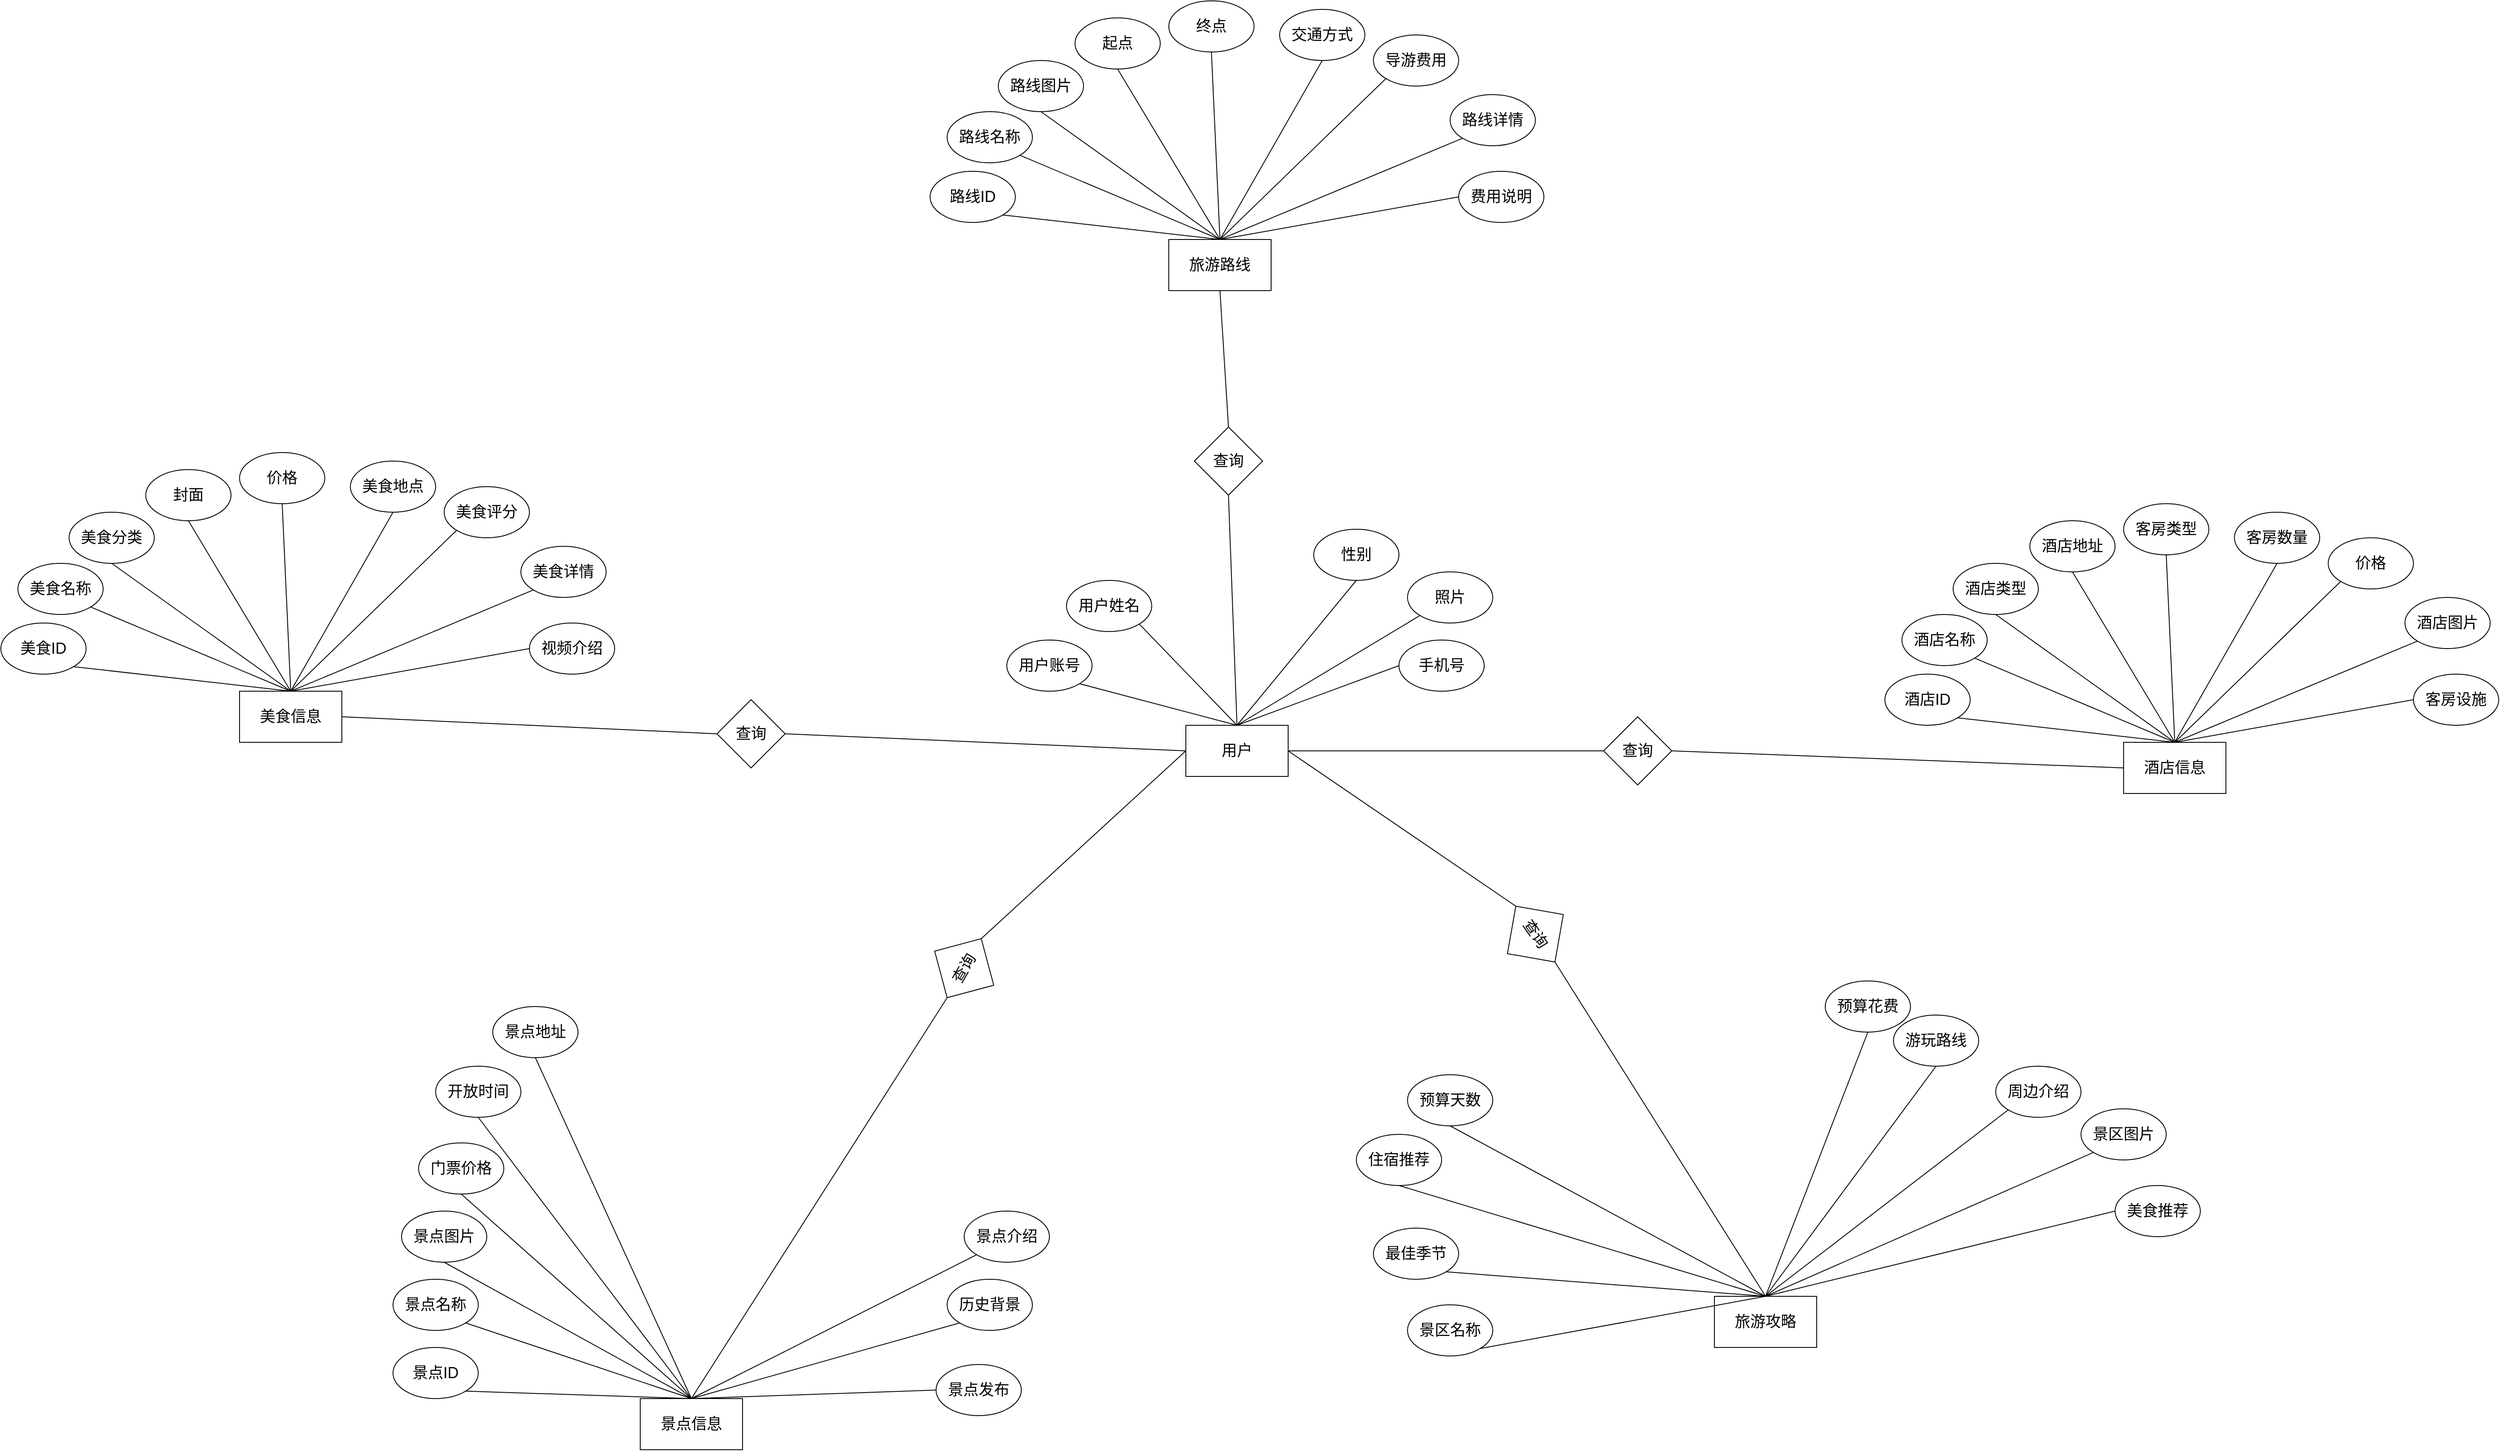 <mxfile version="26.1.0">
  <diagram name="第 1 页" id="O3qDIk_rTRhzeq1MKPPP">
    <mxGraphModel dx="4765" dy="2696" grid="1" gridSize="10" guides="1" tooltips="1" connect="1" arrows="1" fold="1" page="1" pageScale="1" pageWidth="827" pageHeight="1169" math="0" shadow="0">
      <root>
        <mxCell id="0" />
        <mxCell id="1" parent="0" />
        <mxCell id="qXPxcM11ZACjKNrQmsFE-1" value="&lt;font style=&quot;font-size: 18px;&quot;&gt;用户&lt;/font&gt;" style="rounded=0;whiteSpace=wrap;html=1;" parent="1" vertex="1">
          <mxGeometry x="350" y="340" width="120" height="60" as="geometry" />
        </mxCell>
        <mxCell id="qXPxcM11ZACjKNrQmsFE-2" value="&lt;font style=&quot;font-size: 18px;&quot;&gt;用户账号&lt;/font&gt;" style="ellipse;whiteSpace=wrap;html=1;" parent="1" vertex="1">
          <mxGeometry x="140" y="240" width="100" height="60" as="geometry" />
        </mxCell>
        <mxCell id="qXPxcM11ZACjKNrQmsFE-3" value="&lt;font style=&quot;font-size: 18px;&quot;&gt;用户姓名&lt;/font&gt;" style="ellipse;whiteSpace=wrap;html=1;" parent="1" vertex="1">
          <mxGeometry x="210" y="170" width="100" height="60" as="geometry" />
        </mxCell>
        <mxCell id="qXPxcM11ZACjKNrQmsFE-4" value="&lt;font style=&quot;font-size: 18px;&quot;&gt;性别&lt;/font&gt;" style="ellipse;whiteSpace=wrap;html=1;" parent="1" vertex="1">
          <mxGeometry x="500" y="110" width="100" height="60" as="geometry" />
        </mxCell>
        <mxCell id="qXPxcM11ZACjKNrQmsFE-5" value="&lt;font style=&quot;font-size: 18px;&quot;&gt;照片&lt;/font&gt;" style="ellipse;whiteSpace=wrap;html=1;" parent="1" vertex="1">
          <mxGeometry x="610" y="160" width="100" height="60" as="geometry" />
        </mxCell>
        <mxCell id="qXPxcM11ZACjKNrQmsFE-6" value="&lt;font style=&quot;font-size: 18px;&quot;&gt;手机号&lt;/font&gt;" style="ellipse;whiteSpace=wrap;html=1;" parent="1" vertex="1">
          <mxGeometry x="600" y="240" width="100" height="60" as="geometry" />
        </mxCell>
        <mxCell id="qXPxcM11ZACjKNrQmsFE-7" value="" style="endArrow=none;html=1;rounded=0;entryX=1;entryY=1;entryDx=0;entryDy=0;exitX=0.5;exitY=0;exitDx=0;exitDy=0;" parent="1" source="qXPxcM11ZACjKNrQmsFE-1" target="qXPxcM11ZACjKNrQmsFE-2" edge="1">
          <mxGeometry width="50" height="50" relative="1" as="geometry">
            <mxPoint x="390" y="390" as="sourcePoint" />
            <mxPoint x="440" y="340" as="targetPoint" />
          </mxGeometry>
        </mxCell>
        <mxCell id="qXPxcM11ZACjKNrQmsFE-8" value="" style="endArrow=none;html=1;rounded=0;entryX=0.5;entryY=1;entryDx=0;entryDy=0;exitX=0.5;exitY=0;exitDx=0;exitDy=0;" parent="1" source="qXPxcM11ZACjKNrQmsFE-1" target="qXPxcM11ZACjKNrQmsFE-4" edge="1">
          <mxGeometry width="50" height="50" relative="1" as="geometry">
            <mxPoint x="420" y="350" as="sourcePoint" />
            <mxPoint x="235" y="301" as="targetPoint" />
          </mxGeometry>
        </mxCell>
        <mxCell id="qXPxcM11ZACjKNrQmsFE-9" value="" style="endArrow=none;html=1;rounded=0;entryX=1;entryY=1;entryDx=0;entryDy=0;exitX=0.5;exitY=0;exitDx=0;exitDy=0;" parent="1" source="qXPxcM11ZACjKNrQmsFE-1" target="qXPxcM11ZACjKNrQmsFE-3" edge="1">
          <mxGeometry width="50" height="50" relative="1" as="geometry">
            <mxPoint x="420" y="350" as="sourcePoint" />
            <mxPoint x="420" y="190" as="targetPoint" />
          </mxGeometry>
        </mxCell>
        <mxCell id="qXPxcM11ZACjKNrQmsFE-10" value="" style="endArrow=none;html=1;rounded=0;entryX=0;entryY=1;entryDx=0;entryDy=0;exitX=0.5;exitY=0;exitDx=0;exitDy=0;" parent="1" source="qXPxcM11ZACjKNrQmsFE-1" target="qXPxcM11ZACjKNrQmsFE-5" edge="1">
          <mxGeometry width="50" height="50" relative="1" as="geometry">
            <mxPoint x="420" y="350" as="sourcePoint" />
            <mxPoint x="305" y="231" as="targetPoint" />
          </mxGeometry>
        </mxCell>
        <mxCell id="qXPxcM11ZACjKNrQmsFE-11" value="" style="endArrow=none;html=1;rounded=0;entryX=0;entryY=0.5;entryDx=0;entryDy=0;exitX=0.5;exitY=0;exitDx=0;exitDy=0;" parent="1" source="qXPxcM11ZACjKNrQmsFE-1" target="qXPxcM11ZACjKNrQmsFE-6" edge="1">
          <mxGeometry width="50" height="50" relative="1" as="geometry">
            <mxPoint x="420" y="350" as="sourcePoint" />
            <mxPoint x="545" y="231" as="targetPoint" />
          </mxGeometry>
        </mxCell>
        <mxCell id="qXPxcM11ZACjKNrQmsFE-31" value="&lt;font style=&quot;font-size: 18px;&quot;&gt;美食信息&lt;/font&gt;" style="rounded=0;whiteSpace=wrap;html=1;" parent="1" vertex="1">
          <mxGeometry x="-760" y="300" width="120" height="60" as="geometry" />
        </mxCell>
        <mxCell id="qXPxcM11ZACjKNrQmsFE-32" value="&lt;font style=&quot;font-size: 18px;&quot;&gt;美食ID&lt;/font&gt;" style="ellipse;whiteSpace=wrap;html=1;" parent="1" vertex="1">
          <mxGeometry x="-1040" y="220" width="100" height="60" as="geometry" />
        </mxCell>
        <mxCell id="qXPxcM11ZACjKNrQmsFE-33" value="&lt;font style=&quot;font-size: 18px;&quot;&gt;美食名称&lt;/font&gt;" style="ellipse;whiteSpace=wrap;html=1;" parent="1" vertex="1">
          <mxGeometry x="-1020" y="150" width="100" height="60" as="geometry" />
        </mxCell>
        <mxCell id="qXPxcM11ZACjKNrQmsFE-34" value="&lt;font style=&quot;font-size: 18px;&quot;&gt;美食分类&lt;/font&gt;" style="ellipse;whiteSpace=wrap;html=1;" parent="1" vertex="1">
          <mxGeometry x="-960" y="90" width="100" height="60" as="geometry" />
        </mxCell>
        <mxCell id="qXPxcM11ZACjKNrQmsFE-35" value="&lt;font style=&quot;font-size: 18px;&quot;&gt;美食评分&lt;/font&gt;" style="ellipse;whiteSpace=wrap;html=1;" parent="1" vertex="1">
          <mxGeometry x="-520" y="60" width="100" height="60" as="geometry" />
        </mxCell>
        <mxCell id="qXPxcM11ZACjKNrQmsFE-36" value="&lt;span style=&quot;font-size: 18px;&quot;&gt;视频介绍&lt;/span&gt;" style="ellipse;whiteSpace=wrap;html=1;" parent="1" vertex="1">
          <mxGeometry x="-420" y="220" width="100" height="60" as="geometry" />
        </mxCell>
        <mxCell id="qXPxcM11ZACjKNrQmsFE-37" value="" style="endArrow=none;html=1;rounded=0;entryX=1;entryY=1;entryDx=0;entryDy=0;exitX=0.5;exitY=0;exitDx=0;exitDy=0;" parent="1" source="qXPxcM11ZACjKNrQmsFE-31" target="qXPxcM11ZACjKNrQmsFE-32" edge="1">
          <mxGeometry width="50" height="50" relative="1" as="geometry">
            <mxPoint x="-720" y="350" as="sourcePoint" />
            <mxPoint x="-670" y="300" as="targetPoint" />
          </mxGeometry>
        </mxCell>
        <mxCell id="qXPxcM11ZACjKNrQmsFE-38" value="" style="endArrow=none;html=1;rounded=0;entryX=0.5;entryY=1;entryDx=0;entryDy=0;exitX=0.5;exitY=0;exitDx=0;exitDy=0;" parent="1" source="qXPxcM11ZACjKNrQmsFE-31" target="qXPxcM11ZACjKNrQmsFE-34" edge="1">
          <mxGeometry width="50" height="50" relative="1" as="geometry">
            <mxPoint x="-690" y="310" as="sourcePoint" />
            <mxPoint x="-875" y="261" as="targetPoint" />
          </mxGeometry>
        </mxCell>
        <mxCell id="qXPxcM11ZACjKNrQmsFE-39" value="" style="endArrow=none;html=1;rounded=0;entryX=1;entryY=1;entryDx=0;entryDy=0;exitX=0.5;exitY=0;exitDx=0;exitDy=0;" parent="1" source="qXPxcM11ZACjKNrQmsFE-31" target="qXPxcM11ZACjKNrQmsFE-33" edge="1">
          <mxGeometry width="50" height="50" relative="1" as="geometry">
            <mxPoint x="-690" y="310" as="sourcePoint" />
            <mxPoint x="-690" y="150" as="targetPoint" />
          </mxGeometry>
        </mxCell>
        <mxCell id="qXPxcM11ZACjKNrQmsFE-40" value="" style="endArrow=none;html=1;rounded=0;entryX=0;entryY=1;entryDx=0;entryDy=0;exitX=0.5;exitY=0;exitDx=0;exitDy=0;" parent="1" source="qXPxcM11ZACjKNrQmsFE-31" target="qXPxcM11ZACjKNrQmsFE-35" edge="1">
          <mxGeometry width="50" height="50" relative="1" as="geometry">
            <mxPoint x="-690" y="310" as="sourcePoint" />
            <mxPoint x="-805" y="191" as="targetPoint" />
          </mxGeometry>
        </mxCell>
        <mxCell id="qXPxcM11ZACjKNrQmsFE-41" value="" style="endArrow=none;html=1;rounded=0;entryX=0;entryY=0.5;entryDx=0;entryDy=0;exitX=0.5;exitY=0;exitDx=0;exitDy=0;" parent="1" source="qXPxcM11ZACjKNrQmsFE-31" target="qXPxcM11ZACjKNrQmsFE-36" edge="1">
          <mxGeometry width="50" height="50" relative="1" as="geometry">
            <mxPoint x="-690" y="310" as="sourcePoint" />
            <mxPoint x="-565" y="191" as="targetPoint" />
          </mxGeometry>
        </mxCell>
        <mxCell id="qXPxcM11ZACjKNrQmsFE-42" value="&lt;font style=&quot;font-size: 18px;&quot;&gt;封面&lt;/font&gt;" style="ellipse;whiteSpace=wrap;html=1;" parent="1" vertex="1">
          <mxGeometry x="-870" y="40" width="100" height="60" as="geometry" />
        </mxCell>
        <mxCell id="qXPxcM11ZACjKNrQmsFE-43" value="&lt;font style=&quot;font-size: 18px;&quot;&gt;价格&lt;/font&gt;" style="ellipse;whiteSpace=wrap;html=1;" parent="1" vertex="1">
          <mxGeometry x="-760" y="20" width="100" height="60" as="geometry" />
        </mxCell>
        <mxCell id="qXPxcM11ZACjKNrQmsFE-44" value="&lt;font style=&quot;font-size: 18px;&quot;&gt;美食地点&lt;/font&gt;" style="ellipse;whiteSpace=wrap;html=1;" parent="1" vertex="1">
          <mxGeometry x="-630" y="30" width="100" height="60" as="geometry" />
        </mxCell>
        <mxCell id="qXPxcM11ZACjKNrQmsFE-45" value="&lt;font style=&quot;font-size: 18px;&quot;&gt;美食详情&lt;/font&gt;" style="ellipse;whiteSpace=wrap;html=1;" parent="1" vertex="1">
          <mxGeometry x="-430" y="130" width="100" height="60" as="geometry" />
        </mxCell>
        <mxCell id="qXPxcM11ZACjKNrQmsFE-46" value="" style="endArrow=none;html=1;rounded=0;entryX=0.5;entryY=1;entryDx=0;entryDy=0;exitX=0.5;exitY=0;exitDx=0;exitDy=0;" parent="1" source="qXPxcM11ZACjKNrQmsFE-31" target="qXPxcM11ZACjKNrQmsFE-42" edge="1">
          <mxGeometry width="50" height="50" relative="1" as="geometry">
            <mxPoint x="-720" y="230" as="sourcePoint" />
            <mxPoint x="-670" y="180" as="targetPoint" />
          </mxGeometry>
        </mxCell>
        <mxCell id="qXPxcM11ZACjKNrQmsFE-47" value="" style="endArrow=none;html=1;rounded=0;entryX=0.5;entryY=1;entryDx=0;entryDy=0;exitX=0.5;exitY=0;exitDx=0;exitDy=0;" parent="1" source="qXPxcM11ZACjKNrQmsFE-31" target="qXPxcM11ZACjKNrQmsFE-43" edge="1">
          <mxGeometry width="50" height="50" relative="1" as="geometry">
            <mxPoint x="-690" y="310" as="sourcePoint" />
            <mxPoint x="-810" y="110" as="targetPoint" />
          </mxGeometry>
        </mxCell>
        <mxCell id="qXPxcM11ZACjKNrQmsFE-48" value="" style="endArrow=none;html=1;rounded=0;entryX=0.5;entryY=1;entryDx=0;entryDy=0;exitX=0.5;exitY=0;exitDx=0;exitDy=0;" parent="1" source="qXPxcM11ZACjKNrQmsFE-31" target="qXPxcM11ZACjKNrQmsFE-44" edge="1">
          <mxGeometry width="50" height="50" relative="1" as="geometry">
            <mxPoint x="-690" y="310" as="sourcePoint" />
            <mxPoint x="-700" y="90" as="targetPoint" />
          </mxGeometry>
        </mxCell>
        <mxCell id="qXPxcM11ZACjKNrQmsFE-49" value="" style="endArrow=none;html=1;rounded=0;entryX=0;entryY=1;entryDx=0;entryDy=0;exitX=0.5;exitY=0;exitDx=0;exitDy=0;" parent="1" source="qXPxcM11ZACjKNrQmsFE-31" target="qXPxcM11ZACjKNrQmsFE-45" edge="1">
          <mxGeometry width="50" height="50" relative="1" as="geometry">
            <mxPoint x="-690" y="310" as="sourcePoint" />
            <mxPoint x="-570" y="100" as="targetPoint" />
          </mxGeometry>
        </mxCell>
        <mxCell id="qXPxcM11ZACjKNrQmsFE-50" value="&lt;font style=&quot;font-size: 18px;&quot;&gt;旅游路线&lt;/font&gt;" style="rounded=0;whiteSpace=wrap;html=1;" parent="1" vertex="1">
          <mxGeometry x="330" y="-230" width="120" height="60" as="geometry" />
        </mxCell>
        <mxCell id="qXPxcM11ZACjKNrQmsFE-51" value="&lt;font style=&quot;font-size: 18px;&quot;&gt;路线ID&lt;/font&gt;" style="ellipse;whiteSpace=wrap;html=1;" parent="1" vertex="1">
          <mxGeometry x="50" y="-310" width="100" height="60" as="geometry" />
        </mxCell>
        <mxCell id="qXPxcM11ZACjKNrQmsFE-52" value="&lt;font style=&quot;font-size: 18px;&quot;&gt;路线名称&lt;/font&gt;" style="ellipse;whiteSpace=wrap;html=1;" parent="1" vertex="1">
          <mxGeometry x="70" y="-380" width="100" height="60" as="geometry" />
        </mxCell>
        <mxCell id="qXPxcM11ZACjKNrQmsFE-53" value="&lt;font style=&quot;font-size: 18px;&quot;&gt;路线图片&lt;/font&gt;" style="ellipse;whiteSpace=wrap;html=1;" parent="1" vertex="1">
          <mxGeometry x="130" y="-440" width="100" height="60" as="geometry" />
        </mxCell>
        <mxCell id="qXPxcM11ZACjKNrQmsFE-54" value="&lt;font style=&quot;font-size: 18px;&quot;&gt;导游费用&lt;/font&gt;" style="ellipse;whiteSpace=wrap;html=1;" parent="1" vertex="1">
          <mxGeometry x="570" y="-470" width="100" height="60" as="geometry" />
        </mxCell>
        <mxCell id="qXPxcM11ZACjKNrQmsFE-55" value="&lt;span style=&quot;font-size: 18px;&quot;&gt;费用说明&lt;/span&gt;" style="ellipse;whiteSpace=wrap;html=1;" parent="1" vertex="1">
          <mxGeometry x="670" y="-310" width="100" height="60" as="geometry" />
        </mxCell>
        <mxCell id="qXPxcM11ZACjKNrQmsFE-56" value="" style="endArrow=none;html=1;rounded=0;entryX=1;entryY=1;entryDx=0;entryDy=0;exitX=0.5;exitY=0;exitDx=0;exitDy=0;" parent="1" source="qXPxcM11ZACjKNrQmsFE-50" target="qXPxcM11ZACjKNrQmsFE-51" edge="1">
          <mxGeometry width="50" height="50" relative="1" as="geometry">
            <mxPoint x="370" y="-180" as="sourcePoint" />
            <mxPoint x="420" y="-230" as="targetPoint" />
          </mxGeometry>
        </mxCell>
        <mxCell id="qXPxcM11ZACjKNrQmsFE-57" value="" style="endArrow=none;html=1;rounded=0;entryX=0.5;entryY=1;entryDx=0;entryDy=0;exitX=0.5;exitY=0;exitDx=0;exitDy=0;" parent="1" source="qXPxcM11ZACjKNrQmsFE-50" target="qXPxcM11ZACjKNrQmsFE-53" edge="1">
          <mxGeometry width="50" height="50" relative="1" as="geometry">
            <mxPoint x="400" y="-220" as="sourcePoint" />
            <mxPoint x="215" y="-269" as="targetPoint" />
          </mxGeometry>
        </mxCell>
        <mxCell id="qXPxcM11ZACjKNrQmsFE-58" value="" style="endArrow=none;html=1;rounded=0;entryX=1;entryY=1;entryDx=0;entryDy=0;exitX=0.5;exitY=0;exitDx=0;exitDy=0;" parent="1" source="qXPxcM11ZACjKNrQmsFE-50" target="qXPxcM11ZACjKNrQmsFE-52" edge="1">
          <mxGeometry width="50" height="50" relative="1" as="geometry">
            <mxPoint x="400" y="-220" as="sourcePoint" />
            <mxPoint x="400" y="-380" as="targetPoint" />
          </mxGeometry>
        </mxCell>
        <mxCell id="qXPxcM11ZACjKNrQmsFE-59" value="" style="endArrow=none;html=1;rounded=0;entryX=0;entryY=1;entryDx=0;entryDy=0;exitX=0.5;exitY=0;exitDx=0;exitDy=0;" parent="1" source="qXPxcM11ZACjKNrQmsFE-50" target="qXPxcM11ZACjKNrQmsFE-54" edge="1">
          <mxGeometry width="50" height="50" relative="1" as="geometry">
            <mxPoint x="400" y="-220" as="sourcePoint" />
            <mxPoint x="285" y="-339" as="targetPoint" />
          </mxGeometry>
        </mxCell>
        <mxCell id="qXPxcM11ZACjKNrQmsFE-60" value="" style="endArrow=none;html=1;rounded=0;entryX=0;entryY=0.5;entryDx=0;entryDy=0;exitX=0.5;exitY=0;exitDx=0;exitDy=0;" parent="1" source="qXPxcM11ZACjKNrQmsFE-50" target="qXPxcM11ZACjKNrQmsFE-55" edge="1">
          <mxGeometry width="50" height="50" relative="1" as="geometry">
            <mxPoint x="400" y="-220" as="sourcePoint" />
            <mxPoint x="525" y="-339" as="targetPoint" />
          </mxGeometry>
        </mxCell>
        <mxCell id="qXPxcM11ZACjKNrQmsFE-61" value="&lt;font style=&quot;font-size: 18px;&quot;&gt;起点&lt;/font&gt;" style="ellipse;whiteSpace=wrap;html=1;" parent="1" vertex="1">
          <mxGeometry x="220" y="-490" width="100" height="60" as="geometry" />
        </mxCell>
        <mxCell id="qXPxcM11ZACjKNrQmsFE-62" value="&lt;font style=&quot;font-size: 18px;&quot;&gt;终点&lt;/font&gt;" style="ellipse;whiteSpace=wrap;html=1;" parent="1" vertex="1">
          <mxGeometry x="330" y="-510" width="100" height="60" as="geometry" />
        </mxCell>
        <mxCell id="qXPxcM11ZACjKNrQmsFE-63" value="&lt;font style=&quot;font-size: 18px;&quot;&gt;交通方式&lt;/font&gt;" style="ellipse;whiteSpace=wrap;html=1;" parent="1" vertex="1">
          <mxGeometry x="460" y="-500" width="100" height="60" as="geometry" />
        </mxCell>
        <mxCell id="qXPxcM11ZACjKNrQmsFE-64" value="&lt;font style=&quot;font-size: 18px;&quot;&gt;路线详情&lt;/font&gt;" style="ellipse;whiteSpace=wrap;html=1;" parent="1" vertex="1">
          <mxGeometry x="660" y="-400" width="100" height="60" as="geometry" />
        </mxCell>
        <mxCell id="qXPxcM11ZACjKNrQmsFE-65" value="" style="endArrow=none;html=1;rounded=0;entryX=0.5;entryY=1;entryDx=0;entryDy=0;exitX=0.5;exitY=0;exitDx=0;exitDy=0;" parent="1" source="qXPxcM11ZACjKNrQmsFE-50" target="qXPxcM11ZACjKNrQmsFE-61" edge="1">
          <mxGeometry width="50" height="50" relative="1" as="geometry">
            <mxPoint x="370" y="-300" as="sourcePoint" />
            <mxPoint x="420" y="-350" as="targetPoint" />
          </mxGeometry>
        </mxCell>
        <mxCell id="qXPxcM11ZACjKNrQmsFE-66" value="" style="endArrow=none;html=1;rounded=0;entryX=0.5;entryY=1;entryDx=0;entryDy=0;exitX=0.5;exitY=0;exitDx=0;exitDy=0;" parent="1" source="qXPxcM11ZACjKNrQmsFE-50" target="qXPxcM11ZACjKNrQmsFE-62" edge="1">
          <mxGeometry width="50" height="50" relative="1" as="geometry">
            <mxPoint x="400" y="-220" as="sourcePoint" />
            <mxPoint x="280" y="-420" as="targetPoint" />
          </mxGeometry>
        </mxCell>
        <mxCell id="qXPxcM11ZACjKNrQmsFE-67" value="" style="endArrow=none;html=1;rounded=0;entryX=0.5;entryY=1;entryDx=0;entryDy=0;exitX=0.5;exitY=0;exitDx=0;exitDy=0;" parent="1" source="qXPxcM11ZACjKNrQmsFE-50" target="qXPxcM11ZACjKNrQmsFE-63" edge="1">
          <mxGeometry width="50" height="50" relative="1" as="geometry">
            <mxPoint x="400" y="-220" as="sourcePoint" />
            <mxPoint x="390" y="-440" as="targetPoint" />
          </mxGeometry>
        </mxCell>
        <mxCell id="qXPxcM11ZACjKNrQmsFE-68" value="" style="endArrow=none;html=1;rounded=0;entryX=0;entryY=1;entryDx=0;entryDy=0;exitX=0.5;exitY=0;exitDx=0;exitDy=0;" parent="1" source="qXPxcM11ZACjKNrQmsFE-50" target="qXPxcM11ZACjKNrQmsFE-64" edge="1">
          <mxGeometry width="50" height="50" relative="1" as="geometry">
            <mxPoint x="400" y="-220" as="sourcePoint" />
            <mxPoint x="520" y="-430" as="targetPoint" />
          </mxGeometry>
        </mxCell>
        <mxCell id="qXPxcM11ZACjKNrQmsFE-69" value="&lt;font style=&quot;font-size: 18px;&quot;&gt;酒店信息&lt;/font&gt;" style="rounded=0;whiteSpace=wrap;html=1;" parent="1" vertex="1">
          <mxGeometry x="1450" y="360" width="120" height="60" as="geometry" />
        </mxCell>
        <mxCell id="qXPxcM11ZACjKNrQmsFE-70" value="&lt;font style=&quot;font-size: 18px;&quot;&gt;酒店ID&lt;/font&gt;" style="ellipse;whiteSpace=wrap;html=1;" parent="1" vertex="1">
          <mxGeometry x="1170" y="280" width="100" height="60" as="geometry" />
        </mxCell>
        <mxCell id="qXPxcM11ZACjKNrQmsFE-71" value="&lt;font style=&quot;font-size: 18px;&quot;&gt;酒店名称&lt;/font&gt;" style="ellipse;whiteSpace=wrap;html=1;" parent="1" vertex="1">
          <mxGeometry x="1190" y="210" width="100" height="60" as="geometry" />
        </mxCell>
        <mxCell id="qXPxcM11ZACjKNrQmsFE-72" value="&lt;font style=&quot;font-size: 18px;&quot;&gt;酒店类型&lt;/font&gt;" style="ellipse;whiteSpace=wrap;html=1;" parent="1" vertex="1">
          <mxGeometry x="1250" y="150" width="100" height="60" as="geometry" />
        </mxCell>
        <mxCell id="qXPxcM11ZACjKNrQmsFE-73" value="&lt;font style=&quot;font-size: 18px;&quot;&gt;价格&lt;/font&gt;" style="ellipse;whiteSpace=wrap;html=1;" parent="1" vertex="1">
          <mxGeometry x="1690" y="120" width="100" height="60" as="geometry" />
        </mxCell>
        <mxCell id="qXPxcM11ZACjKNrQmsFE-74" value="&lt;span style=&quot;font-size: 18px;&quot;&gt;客房设施&lt;/span&gt;" style="ellipse;whiteSpace=wrap;html=1;" parent="1" vertex="1">
          <mxGeometry x="1790" y="280" width="100" height="60" as="geometry" />
        </mxCell>
        <mxCell id="qXPxcM11ZACjKNrQmsFE-75" value="" style="endArrow=none;html=1;rounded=0;entryX=1;entryY=1;entryDx=0;entryDy=0;exitX=0.5;exitY=0;exitDx=0;exitDy=0;" parent="1" source="qXPxcM11ZACjKNrQmsFE-69" target="qXPxcM11ZACjKNrQmsFE-70" edge="1">
          <mxGeometry width="50" height="50" relative="1" as="geometry">
            <mxPoint x="1490" y="410" as="sourcePoint" />
            <mxPoint x="1540" y="360" as="targetPoint" />
          </mxGeometry>
        </mxCell>
        <mxCell id="qXPxcM11ZACjKNrQmsFE-76" value="" style="endArrow=none;html=1;rounded=0;entryX=0.5;entryY=1;entryDx=0;entryDy=0;exitX=0.5;exitY=0;exitDx=0;exitDy=0;" parent="1" source="qXPxcM11ZACjKNrQmsFE-69" target="qXPxcM11ZACjKNrQmsFE-72" edge="1">
          <mxGeometry width="50" height="50" relative="1" as="geometry">
            <mxPoint x="1520" y="370" as="sourcePoint" />
            <mxPoint x="1335" y="321" as="targetPoint" />
          </mxGeometry>
        </mxCell>
        <mxCell id="qXPxcM11ZACjKNrQmsFE-77" value="" style="endArrow=none;html=1;rounded=0;entryX=1;entryY=1;entryDx=0;entryDy=0;exitX=0.5;exitY=0;exitDx=0;exitDy=0;" parent="1" source="qXPxcM11ZACjKNrQmsFE-69" target="qXPxcM11ZACjKNrQmsFE-71" edge="1">
          <mxGeometry width="50" height="50" relative="1" as="geometry">
            <mxPoint x="1520" y="370" as="sourcePoint" />
            <mxPoint x="1520" y="210" as="targetPoint" />
          </mxGeometry>
        </mxCell>
        <mxCell id="qXPxcM11ZACjKNrQmsFE-78" value="" style="endArrow=none;html=1;rounded=0;entryX=0;entryY=1;entryDx=0;entryDy=0;exitX=0.5;exitY=0;exitDx=0;exitDy=0;" parent="1" source="qXPxcM11ZACjKNrQmsFE-69" target="qXPxcM11ZACjKNrQmsFE-73" edge="1">
          <mxGeometry width="50" height="50" relative="1" as="geometry">
            <mxPoint x="1520" y="370" as="sourcePoint" />
            <mxPoint x="1405" y="251" as="targetPoint" />
          </mxGeometry>
        </mxCell>
        <mxCell id="qXPxcM11ZACjKNrQmsFE-79" value="" style="endArrow=none;html=1;rounded=0;entryX=0;entryY=0.5;entryDx=0;entryDy=0;exitX=0.5;exitY=0;exitDx=0;exitDy=0;" parent="1" source="qXPxcM11ZACjKNrQmsFE-69" target="qXPxcM11ZACjKNrQmsFE-74" edge="1">
          <mxGeometry width="50" height="50" relative="1" as="geometry">
            <mxPoint x="1520" y="370" as="sourcePoint" />
            <mxPoint x="1645" y="251" as="targetPoint" />
          </mxGeometry>
        </mxCell>
        <mxCell id="qXPxcM11ZACjKNrQmsFE-80" value="&lt;font style=&quot;font-size: 18px;&quot;&gt;酒店地址&lt;/font&gt;" style="ellipse;whiteSpace=wrap;html=1;" parent="1" vertex="1">
          <mxGeometry x="1340" y="100" width="100" height="60" as="geometry" />
        </mxCell>
        <mxCell id="qXPxcM11ZACjKNrQmsFE-81" value="&lt;font style=&quot;font-size: 18px;&quot;&gt;客房类型&lt;/font&gt;" style="ellipse;whiteSpace=wrap;html=1;" parent="1" vertex="1">
          <mxGeometry x="1450" y="80" width="100" height="60" as="geometry" />
        </mxCell>
        <mxCell id="qXPxcM11ZACjKNrQmsFE-82" value="&lt;span style=&quot;font-size: 18px;&quot;&gt;客房数量&lt;/span&gt;" style="ellipse;whiteSpace=wrap;html=1;" parent="1" vertex="1">
          <mxGeometry x="1580" y="90" width="100" height="60" as="geometry" />
        </mxCell>
        <mxCell id="qXPxcM11ZACjKNrQmsFE-83" value="&lt;font style=&quot;font-size: 18px;&quot;&gt;酒店图片&lt;/font&gt;" style="ellipse;whiteSpace=wrap;html=1;" parent="1" vertex="1">
          <mxGeometry x="1780" y="190" width="100" height="60" as="geometry" />
        </mxCell>
        <mxCell id="qXPxcM11ZACjKNrQmsFE-84" value="" style="endArrow=none;html=1;rounded=0;entryX=0.5;entryY=1;entryDx=0;entryDy=0;exitX=0.5;exitY=0;exitDx=0;exitDy=0;" parent="1" source="qXPxcM11ZACjKNrQmsFE-69" target="qXPxcM11ZACjKNrQmsFE-80" edge="1">
          <mxGeometry width="50" height="50" relative="1" as="geometry">
            <mxPoint x="1490" y="290" as="sourcePoint" />
            <mxPoint x="1540" y="240" as="targetPoint" />
          </mxGeometry>
        </mxCell>
        <mxCell id="qXPxcM11ZACjKNrQmsFE-85" value="" style="endArrow=none;html=1;rounded=0;entryX=0.5;entryY=1;entryDx=0;entryDy=0;exitX=0.5;exitY=0;exitDx=0;exitDy=0;" parent="1" source="qXPxcM11ZACjKNrQmsFE-69" target="qXPxcM11ZACjKNrQmsFE-81" edge="1">
          <mxGeometry width="50" height="50" relative="1" as="geometry">
            <mxPoint x="1520" y="370" as="sourcePoint" />
            <mxPoint x="1400" y="170" as="targetPoint" />
          </mxGeometry>
        </mxCell>
        <mxCell id="qXPxcM11ZACjKNrQmsFE-86" value="" style="endArrow=none;html=1;rounded=0;entryX=0.5;entryY=1;entryDx=0;entryDy=0;exitX=0.5;exitY=0;exitDx=0;exitDy=0;" parent="1" source="qXPxcM11ZACjKNrQmsFE-69" target="qXPxcM11ZACjKNrQmsFE-82" edge="1">
          <mxGeometry width="50" height="50" relative="1" as="geometry">
            <mxPoint x="1520" y="370" as="sourcePoint" />
            <mxPoint x="1510" y="150" as="targetPoint" />
          </mxGeometry>
        </mxCell>
        <mxCell id="qXPxcM11ZACjKNrQmsFE-87" value="" style="endArrow=none;html=1;rounded=0;entryX=0;entryY=1;entryDx=0;entryDy=0;exitX=0.5;exitY=0;exitDx=0;exitDy=0;" parent="1" source="qXPxcM11ZACjKNrQmsFE-69" target="qXPxcM11ZACjKNrQmsFE-83" edge="1">
          <mxGeometry width="50" height="50" relative="1" as="geometry">
            <mxPoint x="1520" y="370" as="sourcePoint" />
            <mxPoint x="1640" y="160" as="targetPoint" />
          </mxGeometry>
        </mxCell>
        <mxCell id="qXPxcM11ZACjKNrQmsFE-88" value="&lt;font style=&quot;font-size: 18px;&quot;&gt;景点信息&lt;/font&gt;" style="rounded=0;whiteSpace=wrap;html=1;" parent="1" vertex="1">
          <mxGeometry x="-290" y="1130" width="120" height="60" as="geometry" />
        </mxCell>
        <mxCell id="qXPxcM11ZACjKNrQmsFE-89" value="&lt;font style=&quot;font-size: 18px;&quot;&gt;景点ID&lt;/font&gt;" style="ellipse;whiteSpace=wrap;html=1;" parent="1" vertex="1">
          <mxGeometry x="-580" y="1070" width="100" height="60" as="geometry" />
        </mxCell>
        <mxCell id="qXPxcM11ZACjKNrQmsFE-90" value="&lt;font style=&quot;font-size: 18px;&quot;&gt;景点名称&lt;/font&gt;" style="ellipse;whiteSpace=wrap;html=1;" parent="1" vertex="1">
          <mxGeometry x="-580" y="990" width="100" height="60" as="geometry" />
        </mxCell>
        <mxCell id="qXPxcM11ZACjKNrQmsFE-91" value="&lt;span style=&quot;font-size: 18px;&quot;&gt;景点图片&lt;/span&gt;" style="ellipse;whiteSpace=wrap;html=1;" parent="1" vertex="1">
          <mxGeometry x="-570" y="910" width="100" height="60" as="geometry" />
        </mxCell>
        <mxCell id="qXPxcM11ZACjKNrQmsFE-92" value="&lt;font style=&quot;font-size: 18px;&quot;&gt;景点介绍&lt;/font&gt;" style="ellipse;whiteSpace=wrap;html=1;" parent="1" vertex="1">
          <mxGeometry x="90" y="910" width="100" height="60" as="geometry" />
        </mxCell>
        <mxCell id="qXPxcM11ZACjKNrQmsFE-93" value="&lt;span style=&quot;font-size: 18px;&quot;&gt;景点发布&lt;/span&gt;" style="ellipse;whiteSpace=wrap;html=1;" parent="1" vertex="1">
          <mxGeometry x="57" y="1090" width="100" height="60" as="geometry" />
        </mxCell>
        <mxCell id="qXPxcM11ZACjKNrQmsFE-94" value="" style="endArrow=none;html=1;rounded=0;entryX=1;entryY=1;entryDx=0;entryDy=0;exitX=0.5;exitY=0;exitDx=0;exitDy=0;" parent="1" source="qXPxcM11ZACjKNrQmsFE-88" target="qXPxcM11ZACjKNrQmsFE-89" edge="1">
          <mxGeometry width="50" height="50" relative="1" as="geometry">
            <mxPoint x="-250" y="1180" as="sourcePoint" />
            <mxPoint x="-200" y="1130" as="targetPoint" />
          </mxGeometry>
        </mxCell>
        <mxCell id="qXPxcM11ZACjKNrQmsFE-95" value="" style="endArrow=none;html=1;rounded=0;entryX=0.5;entryY=1;entryDx=0;entryDy=0;exitX=0.5;exitY=0;exitDx=0;exitDy=0;" parent="1" source="qXPxcM11ZACjKNrQmsFE-88" target="qXPxcM11ZACjKNrQmsFE-91" edge="1">
          <mxGeometry width="50" height="50" relative="1" as="geometry">
            <mxPoint x="-220" y="1140" as="sourcePoint" />
            <mxPoint x="-405" y="1091" as="targetPoint" />
          </mxGeometry>
        </mxCell>
        <mxCell id="qXPxcM11ZACjKNrQmsFE-96" value="" style="endArrow=none;html=1;rounded=0;entryX=1;entryY=1;entryDx=0;entryDy=0;exitX=0.5;exitY=0;exitDx=0;exitDy=0;" parent="1" source="qXPxcM11ZACjKNrQmsFE-88" target="qXPxcM11ZACjKNrQmsFE-90" edge="1">
          <mxGeometry width="50" height="50" relative="1" as="geometry">
            <mxPoint x="-220" y="1140" as="sourcePoint" />
            <mxPoint x="-220" y="980" as="targetPoint" />
          </mxGeometry>
        </mxCell>
        <mxCell id="qXPxcM11ZACjKNrQmsFE-97" value="" style="endArrow=none;html=1;rounded=0;entryX=0;entryY=1;entryDx=0;entryDy=0;exitX=0.5;exitY=0;exitDx=0;exitDy=0;" parent="1" source="qXPxcM11ZACjKNrQmsFE-88" target="qXPxcM11ZACjKNrQmsFE-92" edge="1">
          <mxGeometry width="50" height="50" relative="1" as="geometry">
            <mxPoint x="-220" y="1140" as="sourcePoint" />
            <mxPoint x="-335" y="1021" as="targetPoint" />
          </mxGeometry>
        </mxCell>
        <mxCell id="qXPxcM11ZACjKNrQmsFE-98" value="" style="endArrow=none;html=1;rounded=0;entryX=0;entryY=0.5;entryDx=0;entryDy=0;exitX=0.5;exitY=0;exitDx=0;exitDy=0;" parent="1" source="qXPxcM11ZACjKNrQmsFE-88" target="qXPxcM11ZACjKNrQmsFE-93" edge="1">
          <mxGeometry width="50" height="50" relative="1" as="geometry">
            <mxPoint x="-220" y="1140" as="sourcePoint" />
            <mxPoint x="-95" y="1021" as="targetPoint" />
          </mxGeometry>
        </mxCell>
        <mxCell id="qXPxcM11ZACjKNrQmsFE-99" value="&lt;font style=&quot;font-size: 18px;&quot;&gt;门票价格&lt;/font&gt;" style="ellipse;whiteSpace=wrap;html=1;" parent="1" vertex="1">
          <mxGeometry x="-550" y="830" width="100" height="60" as="geometry" />
        </mxCell>
        <mxCell id="qXPxcM11ZACjKNrQmsFE-100" value="&lt;font style=&quot;font-size: 18px;&quot;&gt;开放时间&lt;/font&gt;" style="ellipse;whiteSpace=wrap;html=1;" parent="1" vertex="1">
          <mxGeometry x="-530" y="740" width="100" height="60" as="geometry" />
        </mxCell>
        <mxCell id="qXPxcM11ZACjKNrQmsFE-101" value="&lt;span style=&quot;font-size: 18px;&quot;&gt;景点地址&lt;/span&gt;" style="ellipse;whiteSpace=wrap;html=1;" parent="1" vertex="1">
          <mxGeometry x="-463" y="670" width="100" height="60" as="geometry" />
        </mxCell>
        <mxCell id="qXPxcM11ZACjKNrQmsFE-102" value="&lt;font style=&quot;font-size: 18px;&quot;&gt;历史背景&lt;/font&gt;" style="ellipse;whiteSpace=wrap;html=1;" parent="1" vertex="1">
          <mxGeometry x="70" y="990" width="100" height="60" as="geometry" />
        </mxCell>
        <mxCell id="qXPxcM11ZACjKNrQmsFE-103" value="" style="endArrow=none;html=1;rounded=0;entryX=0.5;entryY=1;entryDx=0;entryDy=0;exitX=0.5;exitY=0;exitDx=0;exitDy=0;" parent="1" source="qXPxcM11ZACjKNrQmsFE-88" target="qXPxcM11ZACjKNrQmsFE-99" edge="1">
          <mxGeometry width="50" height="50" relative="1" as="geometry">
            <mxPoint x="-250" y="1060" as="sourcePoint" />
            <mxPoint x="-200" y="1010" as="targetPoint" />
          </mxGeometry>
        </mxCell>
        <mxCell id="qXPxcM11ZACjKNrQmsFE-104" value="" style="endArrow=none;html=1;rounded=0;entryX=0.5;entryY=1;entryDx=0;entryDy=0;exitX=0.5;exitY=0;exitDx=0;exitDy=0;" parent="1" source="qXPxcM11ZACjKNrQmsFE-88" target="qXPxcM11ZACjKNrQmsFE-100" edge="1">
          <mxGeometry width="50" height="50" relative="1" as="geometry">
            <mxPoint x="-220" y="1140" as="sourcePoint" />
            <mxPoint x="-340" y="940" as="targetPoint" />
          </mxGeometry>
        </mxCell>
        <mxCell id="qXPxcM11ZACjKNrQmsFE-105" value="" style="endArrow=none;html=1;rounded=0;entryX=0.5;entryY=1;entryDx=0;entryDy=0;exitX=0.5;exitY=0;exitDx=0;exitDy=0;" parent="1" source="qXPxcM11ZACjKNrQmsFE-88" target="qXPxcM11ZACjKNrQmsFE-101" edge="1">
          <mxGeometry width="50" height="50" relative="1" as="geometry">
            <mxPoint x="-220" y="1140" as="sourcePoint" />
            <mxPoint x="-230" y="920" as="targetPoint" />
          </mxGeometry>
        </mxCell>
        <mxCell id="qXPxcM11ZACjKNrQmsFE-106" value="" style="endArrow=none;html=1;rounded=0;entryX=0;entryY=1;entryDx=0;entryDy=0;exitX=0.5;exitY=0;exitDx=0;exitDy=0;" parent="1" source="qXPxcM11ZACjKNrQmsFE-88" target="qXPxcM11ZACjKNrQmsFE-102" edge="1">
          <mxGeometry width="50" height="50" relative="1" as="geometry">
            <mxPoint x="-220" y="1140" as="sourcePoint" />
            <mxPoint x="-100" y="930" as="targetPoint" />
          </mxGeometry>
        </mxCell>
        <mxCell id="qXPxcM11ZACjKNrQmsFE-107" value="&lt;font style=&quot;font-size: 18px;&quot;&gt;旅游攻略&lt;/font&gt;" style="rounded=0;whiteSpace=wrap;html=1;" parent="1" vertex="1">
          <mxGeometry x="970" y="1010" width="120" height="60" as="geometry" />
        </mxCell>
        <mxCell id="qXPxcM11ZACjKNrQmsFE-108" value="&lt;span style=&quot;font-size: 18px;&quot;&gt;景区名称&lt;/span&gt;" style="ellipse;whiteSpace=wrap;html=1;" parent="1" vertex="1">
          <mxGeometry x="610" y="1020" width="100" height="60" as="geometry" />
        </mxCell>
        <mxCell id="qXPxcM11ZACjKNrQmsFE-109" value="&lt;span style=&quot;font-size: 18px;&quot;&gt;最佳季节&lt;/span&gt;" style="ellipse;whiteSpace=wrap;html=1;" parent="1" vertex="1">
          <mxGeometry x="570" y="930" width="100" height="60" as="geometry" />
        </mxCell>
        <mxCell id="qXPxcM11ZACjKNrQmsFE-110" value="&lt;span style=&quot;font-size: 18px;&quot;&gt;住宿推荐&lt;/span&gt;" style="ellipse;whiteSpace=wrap;html=1;" parent="1" vertex="1">
          <mxGeometry x="550" y="820" width="100" height="60" as="geometry" />
        </mxCell>
        <mxCell id="qXPxcM11ZACjKNrQmsFE-111" value="&lt;font style=&quot;font-size: 18px;&quot;&gt;周边介绍&lt;/font&gt;" style="ellipse;whiteSpace=wrap;html=1;" parent="1" vertex="1">
          <mxGeometry x="1300" y="740" width="100" height="60" as="geometry" />
        </mxCell>
        <mxCell id="qXPxcM11ZACjKNrQmsFE-112" value="&lt;span style=&quot;font-size: 18px;&quot;&gt;美食推荐&lt;/span&gt;" style="ellipse;whiteSpace=wrap;html=1;" parent="1" vertex="1">
          <mxGeometry x="1440" y="880" width="100" height="60" as="geometry" />
        </mxCell>
        <mxCell id="qXPxcM11ZACjKNrQmsFE-113" value="" style="endArrow=none;html=1;rounded=0;entryX=1;entryY=1;entryDx=0;entryDy=0;exitX=0.5;exitY=0;exitDx=0;exitDy=0;" parent="1" source="qXPxcM11ZACjKNrQmsFE-107" target="qXPxcM11ZACjKNrQmsFE-108" edge="1">
          <mxGeometry width="50" height="50" relative="1" as="geometry">
            <mxPoint x="1010" y="1060" as="sourcePoint" />
            <mxPoint x="1060" y="1010" as="targetPoint" />
          </mxGeometry>
        </mxCell>
        <mxCell id="qXPxcM11ZACjKNrQmsFE-114" value="" style="endArrow=none;html=1;rounded=0;entryX=0.5;entryY=1;entryDx=0;entryDy=0;exitX=0.5;exitY=0;exitDx=0;exitDy=0;" parent="1" source="qXPxcM11ZACjKNrQmsFE-107" target="qXPxcM11ZACjKNrQmsFE-110" edge="1">
          <mxGeometry width="50" height="50" relative="1" as="geometry">
            <mxPoint x="1040" y="1020" as="sourcePoint" />
            <mxPoint x="855" y="971" as="targetPoint" />
          </mxGeometry>
        </mxCell>
        <mxCell id="qXPxcM11ZACjKNrQmsFE-115" value="" style="endArrow=none;html=1;rounded=0;entryX=1;entryY=1;entryDx=0;entryDy=0;exitX=0.5;exitY=0;exitDx=0;exitDy=0;" parent="1" source="qXPxcM11ZACjKNrQmsFE-107" target="qXPxcM11ZACjKNrQmsFE-109" edge="1">
          <mxGeometry width="50" height="50" relative="1" as="geometry">
            <mxPoint x="1040" y="1020" as="sourcePoint" />
            <mxPoint x="1040" y="860" as="targetPoint" />
          </mxGeometry>
        </mxCell>
        <mxCell id="qXPxcM11ZACjKNrQmsFE-116" value="" style="endArrow=none;html=1;rounded=0;entryX=0;entryY=1;entryDx=0;entryDy=0;exitX=0.5;exitY=0;exitDx=0;exitDy=0;" parent="1" source="qXPxcM11ZACjKNrQmsFE-107" target="qXPxcM11ZACjKNrQmsFE-111" edge="1">
          <mxGeometry width="50" height="50" relative="1" as="geometry">
            <mxPoint x="1040" y="1020" as="sourcePoint" />
            <mxPoint x="925" y="901" as="targetPoint" />
          </mxGeometry>
        </mxCell>
        <mxCell id="qXPxcM11ZACjKNrQmsFE-117" value="" style="endArrow=none;html=1;rounded=0;entryX=0;entryY=0.5;entryDx=0;entryDy=0;exitX=0.5;exitY=0;exitDx=0;exitDy=0;" parent="1" source="qXPxcM11ZACjKNrQmsFE-107" target="qXPxcM11ZACjKNrQmsFE-112" edge="1">
          <mxGeometry width="50" height="50" relative="1" as="geometry">
            <mxPoint x="1040" y="1020" as="sourcePoint" />
            <mxPoint x="1165" y="901" as="targetPoint" />
          </mxGeometry>
        </mxCell>
        <mxCell id="qXPxcM11ZACjKNrQmsFE-118" value="&lt;span style=&quot;font-size: 18px;&quot;&gt;预算天数&lt;/span&gt;" style="ellipse;whiteSpace=wrap;html=1;" parent="1" vertex="1">
          <mxGeometry x="610" y="750" width="100" height="60" as="geometry" />
        </mxCell>
        <mxCell id="qXPxcM11ZACjKNrQmsFE-119" value="&lt;font style=&quot;font-size: 18px;&quot;&gt;预算花费&lt;/font&gt;" style="ellipse;whiteSpace=wrap;html=1;" parent="1" vertex="1">
          <mxGeometry x="1100" y="640" width="100" height="60" as="geometry" />
        </mxCell>
        <mxCell id="qXPxcM11ZACjKNrQmsFE-120" value="&lt;span style=&quot;font-size: 18px;&quot;&gt;游玩路线&lt;/span&gt;" style="ellipse;whiteSpace=wrap;html=1;" parent="1" vertex="1">
          <mxGeometry x="1180" y="680" width="100" height="60" as="geometry" />
        </mxCell>
        <mxCell id="qXPxcM11ZACjKNrQmsFE-121" value="&lt;span style=&quot;font-size: 18px;&quot;&gt;景区图片&lt;/span&gt;" style="ellipse;whiteSpace=wrap;html=1;" parent="1" vertex="1">
          <mxGeometry x="1400" y="790" width="100" height="60" as="geometry" />
        </mxCell>
        <mxCell id="qXPxcM11ZACjKNrQmsFE-122" value="" style="endArrow=none;html=1;rounded=0;entryX=0.5;entryY=1;entryDx=0;entryDy=0;exitX=0.5;exitY=0;exitDx=0;exitDy=0;" parent="1" source="qXPxcM11ZACjKNrQmsFE-107" target="qXPxcM11ZACjKNrQmsFE-118" edge="1">
          <mxGeometry width="50" height="50" relative="1" as="geometry">
            <mxPoint x="1010" y="940" as="sourcePoint" />
            <mxPoint x="1060" y="890" as="targetPoint" />
          </mxGeometry>
        </mxCell>
        <mxCell id="qXPxcM11ZACjKNrQmsFE-123" value="" style="endArrow=none;html=1;rounded=0;entryX=0.5;entryY=1;entryDx=0;entryDy=0;exitX=0.5;exitY=0;exitDx=0;exitDy=0;" parent="1" source="qXPxcM11ZACjKNrQmsFE-107" target="qXPxcM11ZACjKNrQmsFE-119" edge="1">
          <mxGeometry width="50" height="50" relative="1" as="geometry">
            <mxPoint x="1040" y="1020" as="sourcePoint" />
            <mxPoint x="920" y="820" as="targetPoint" />
          </mxGeometry>
        </mxCell>
        <mxCell id="qXPxcM11ZACjKNrQmsFE-124" value="" style="endArrow=none;html=1;rounded=0;entryX=0.5;entryY=1;entryDx=0;entryDy=0;exitX=0.5;exitY=0;exitDx=0;exitDy=0;" parent="1" source="qXPxcM11ZACjKNrQmsFE-107" target="qXPxcM11ZACjKNrQmsFE-120" edge="1">
          <mxGeometry width="50" height="50" relative="1" as="geometry">
            <mxPoint x="1040" y="1020" as="sourcePoint" />
            <mxPoint x="1030" y="800" as="targetPoint" />
          </mxGeometry>
        </mxCell>
        <mxCell id="qXPxcM11ZACjKNrQmsFE-125" value="" style="endArrow=none;html=1;rounded=0;entryX=0;entryY=1;entryDx=0;entryDy=0;exitX=0.5;exitY=0;exitDx=0;exitDy=0;" parent="1" source="qXPxcM11ZACjKNrQmsFE-107" target="qXPxcM11ZACjKNrQmsFE-121" edge="1">
          <mxGeometry width="50" height="50" relative="1" as="geometry">
            <mxPoint x="1040" y="1020" as="sourcePoint" />
            <mxPoint x="1160" y="810" as="targetPoint" />
          </mxGeometry>
        </mxCell>
        <mxCell id="qXPxcM11ZACjKNrQmsFE-126" value="&lt;font style=&quot;font-size: 18px;&quot;&gt;查询&lt;/font&gt;" style="rhombus;whiteSpace=wrap;html=1;" parent="1" vertex="1">
          <mxGeometry x="-200" y="310" width="80" height="80" as="geometry" />
        </mxCell>
        <mxCell id="qXPxcM11ZACjKNrQmsFE-127" value="" style="endArrow=none;html=1;rounded=0;entryX=0;entryY=0.5;entryDx=0;entryDy=0;exitX=1;exitY=0.5;exitDx=0;exitDy=0;" parent="1" source="qXPxcM11ZACjKNrQmsFE-126" target="qXPxcM11ZACjKNrQmsFE-1" edge="1">
          <mxGeometry width="50" height="50" relative="1" as="geometry">
            <mxPoint x="240" y="560" as="sourcePoint" />
            <mxPoint x="290" y="510" as="targetPoint" />
          </mxGeometry>
        </mxCell>
        <mxCell id="qXPxcM11ZACjKNrQmsFE-128" value="" style="endArrow=none;html=1;rounded=0;entryX=0;entryY=0.5;entryDx=0;entryDy=0;exitX=1;exitY=0.5;exitDx=0;exitDy=0;" parent="1" source="qXPxcM11ZACjKNrQmsFE-31" target="qXPxcM11ZACjKNrQmsFE-126" edge="1">
          <mxGeometry width="50" height="50" relative="1" as="geometry">
            <mxPoint x="-110" y="360" as="sourcePoint" />
            <mxPoint x="360" y="380" as="targetPoint" />
          </mxGeometry>
        </mxCell>
        <mxCell id="qXPxcM11ZACjKNrQmsFE-129" value="&lt;font style=&quot;font-size: 18px;&quot;&gt;查询&lt;/font&gt;" style="rhombus;whiteSpace=wrap;html=1;rotation=-60;" parent="1" vertex="1">
          <mxGeometry x="50" y="585" width="80" height="80" as="geometry" />
        </mxCell>
        <mxCell id="qXPxcM11ZACjKNrQmsFE-130" value="" style="endArrow=none;html=1;rounded=0;entryX=0;entryY=0.5;entryDx=0;entryDy=0;exitX=1;exitY=0.5;exitDx=0;exitDy=0;" parent="1" source="qXPxcM11ZACjKNrQmsFE-129" target="qXPxcM11ZACjKNrQmsFE-1" edge="1">
          <mxGeometry width="50" height="50" relative="1" as="geometry">
            <mxPoint x="-110" y="360" as="sourcePoint" />
            <mxPoint x="360" y="380" as="targetPoint" />
          </mxGeometry>
        </mxCell>
        <mxCell id="qXPxcM11ZACjKNrQmsFE-133" value="&lt;font style=&quot;font-size: 18px;&quot;&gt;查询&lt;/font&gt;" style="rhombus;whiteSpace=wrap;html=1;" parent="1" vertex="1">
          <mxGeometry x="840" y="330" width="80" height="80" as="geometry" />
        </mxCell>
        <mxCell id="qXPxcM11ZACjKNrQmsFE-134" value="" style="endArrow=none;html=1;rounded=0;entryX=0;entryY=0.5;entryDx=0;entryDy=0;exitX=1;exitY=0.5;exitDx=0;exitDy=0;" parent="1" source="qXPxcM11ZACjKNrQmsFE-1" target="qXPxcM11ZACjKNrQmsFE-133" edge="1">
          <mxGeometry width="50" height="50" relative="1" as="geometry">
            <mxPoint x="240" y="560" as="sourcePoint" />
            <mxPoint x="290" y="510" as="targetPoint" />
          </mxGeometry>
        </mxCell>
        <mxCell id="qXPxcM11ZACjKNrQmsFE-135" value="" style="endArrow=none;html=1;rounded=0;entryX=0;entryY=0.5;entryDx=0;entryDy=0;exitX=1;exitY=0.5;exitDx=0;exitDy=0;" parent="1" source="qXPxcM11ZACjKNrQmsFE-133" target="qXPxcM11ZACjKNrQmsFE-69" edge="1">
          <mxGeometry width="50" height="50" relative="1" as="geometry">
            <mxPoint x="480" y="380" as="sourcePoint" />
            <mxPoint x="850" y="380" as="targetPoint" />
          </mxGeometry>
        </mxCell>
        <mxCell id="qXPxcM11ZACjKNrQmsFE-137" value="&lt;font style=&quot;font-size: 18px;&quot;&gt;查询&lt;/font&gt;" style="rhombus;whiteSpace=wrap;html=1;" parent="1" vertex="1">
          <mxGeometry x="360" y="-10" width="80" height="80" as="geometry" />
        </mxCell>
        <mxCell id="qXPxcM11ZACjKNrQmsFE-138" value="" style="endArrow=none;html=1;rounded=0;entryX=0.5;entryY=1;entryDx=0;entryDy=0;exitX=0.5;exitY=0;exitDx=0;exitDy=0;" parent="1" source="qXPxcM11ZACjKNrQmsFE-1" target="qXPxcM11ZACjKNrQmsFE-137" edge="1">
          <mxGeometry width="50" height="50" relative="1" as="geometry">
            <mxPoint x="240" y="360" as="sourcePoint" />
            <mxPoint x="290" y="310" as="targetPoint" />
          </mxGeometry>
        </mxCell>
        <mxCell id="qXPxcM11ZACjKNrQmsFE-139" value="" style="endArrow=none;html=1;rounded=0;entryX=0.5;entryY=1;entryDx=0;entryDy=0;exitX=0.5;exitY=0;exitDx=0;exitDy=0;" parent="1" source="qXPxcM11ZACjKNrQmsFE-137" target="qXPxcM11ZACjKNrQmsFE-50" edge="1">
          <mxGeometry width="50" height="50" relative="1" as="geometry">
            <mxPoint x="420" y="350" as="sourcePoint" />
            <mxPoint x="410" y="80" as="targetPoint" />
          </mxGeometry>
        </mxCell>
        <mxCell id="qXPxcM11ZACjKNrQmsFE-141" value="" style="endArrow=none;html=1;rounded=0;entryX=0.5;entryY=0;entryDx=0;entryDy=0;exitX=0;exitY=0.5;exitDx=0;exitDy=0;" parent="1" source="qXPxcM11ZACjKNrQmsFE-129" target="qXPxcM11ZACjKNrQmsFE-88" edge="1">
          <mxGeometry width="50" height="50" relative="1" as="geometry">
            <mxPoint x="120" y="600" as="sourcePoint" />
            <mxPoint x="360" y="380" as="targetPoint" />
          </mxGeometry>
        </mxCell>
        <mxCell id="qXPxcM11ZACjKNrQmsFE-144" value="&lt;font style=&quot;font-size: 18px;&quot;&gt;查询&lt;/font&gt;" style="rhombus;whiteSpace=wrap;html=1;rotation=55;" parent="1" vertex="1">
          <mxGeometry x="720" y="545" width="80" height="80" as="geometry" />
        </mxCell>
        <mxCell id="qXPxcM11ZACjKNrQmsFE-145" value="" style="endArrow=none;html=1;rounded=0;entryX=1;entryY=0.5;entryDx=0;entryDy=0;exitX=0;exitY=0.5;exitDx=0;exitDy=0;" parent="1" source="qXPxcM11ZACjKNrQmsFE-144" target="qXPxcM11ZACjKNrQmsFE-1" edge="1">
          <mxGeometry width="50" height="50" relative="1" as="geometry">
            <mxPoint x="240" y="760" as="sourcePoint" />
            <mxPoint x="290" y="710" as="targetPoint" />
          </mxGeometry>
        </mxCell>
        <mxCell id="qXPxcM11ZACjKNrQmsFE-146" value="" style="endArrow=none;html=1;rounded=0;entryX=1;entryY=0.5;entryDx=0;entryDy=0;exitX=0.5;exitY=0;exitDx=0;exitDy=0;" parent="1" source="qXPxcM11ZACjKNrQmsFE-107" target="qXPxcM11ZACjKNrQmsFE-144" edge="1">
          <mxGeometry width="50" height="50" relative="1" as="geometry">
            <mxPoint x="240" y="760" as="sourcePoint" />
            <mxPoint x="290" y="710" as="targetPoint" />
          </mxGeometry>
        </mxCell>
      </root>
    </mxGraphModel>
  </diagram>
</mxfile>
